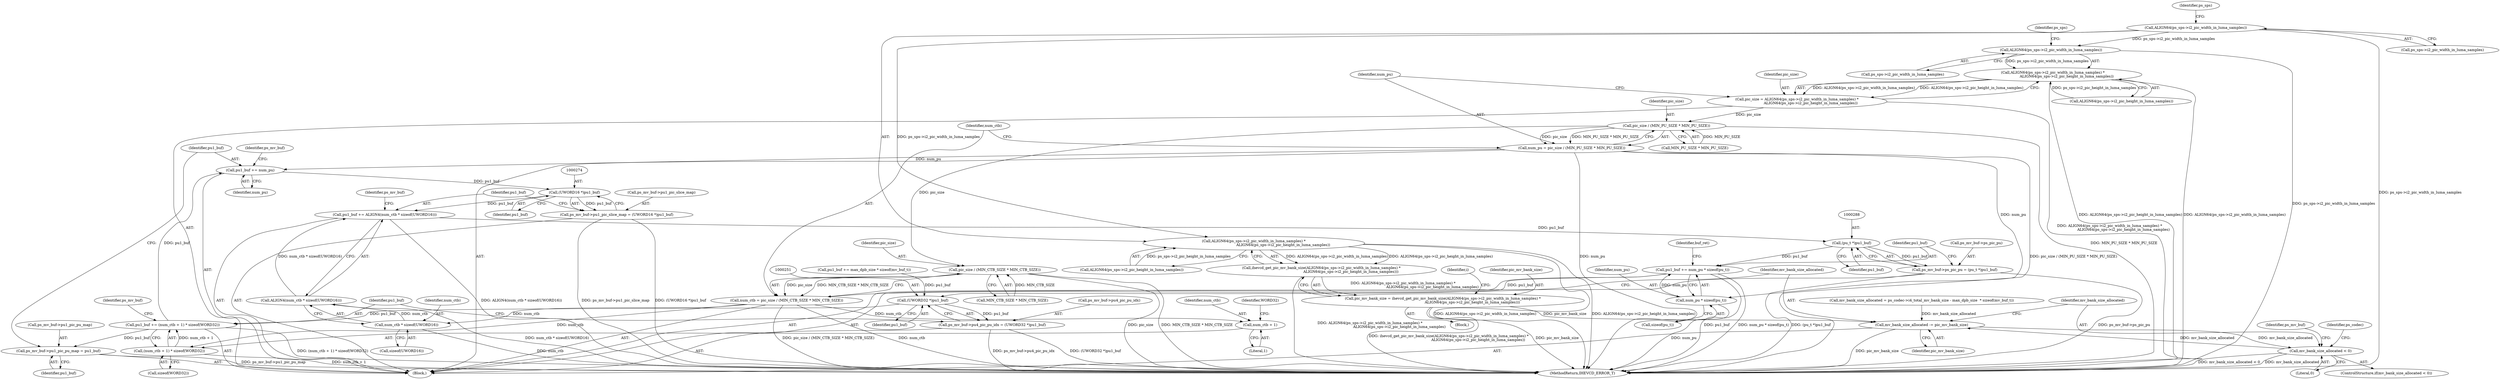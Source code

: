 digraph "0_Android_913d9e8d93d6b81bb8eac3fc2c1426651f5b259d_1@pointer" {
"1000182" [label="(Call,ALIGN64(ps_sps->i2_pic_width_in_luma_samples))"];
"1000181" [label="(Call,ALIGN64(ps_sps->i2_pic_width_in_luma_samples) *\n                                                   ALIGN64(ps_sps->i2_pic_height_in_luma_samples))"];
"1000180" [label="(Call,ihevcd_get_pic_mv_bank_size(ALIGN64(ps_sps->i2_pic_width_in_luma_samples) *\n                                                   ALIGN64(ps_sps->i2_pic_height_in_luma_samples)))"];
"1000178" [label="(Call,pic_mv_bank_size = ihevcd_get_pic_mv_bank_size(ALIGN64(ps_sps->i2_pic_width_in_luma_samples) *\n                                                   ALIGN64(ps_sps->i2_pic_height_in_luma_samples)))"];
"1000229" [label="(Call,mv_bank_size_allocated -= pic_mv_bank_size)"];
"1000233" [label="(Call,mv_bank_size_allocated < 0)"];
"1000207" [label="(Call,ALIGN64(ps_sps->i2_pic_width_in_luma_samples))"];
"1000206" [label="(Call,ALIGN64(ps_sps->i2_pic_width_in_luma_samples) *\n                        ALIGN64(ps_sps->i2_pic_height_in_luma_samples))"];
"1000204" [label="(Call,pic_size = ALIGN64(ps_sps->i2_pic_width_in_luma_samples) *\n                        ALIGN64(ps_sps->i2_pic_height_in_luma_samples))"];
"1000217" [label="(Call,pic_size / (MIN_PU_SIZE * MIN_PU_SIZE))"];
"1000215" [label="(Call,num_pu = pic_size / (MIN_PU_SIZE * MIN_PU_SIZE))"];
"1000266" [label="(Call,pu1_buf += num_pu)"];
"1000273" [label="(Call,(UWORD16 *)pu1_buf)"];
"1000269" [label="(Call,ps_mv_buf->pu1_pic_slice_map = (UWORD16 *)pu1_buf)"];
"1000276" [label="(Call,pu1_buf += ALIGN4(num_ctb * sizeof(UWORD16)))"];
"1000287" [label="(Call,(pu_t *)pu1_buf)"];
"1000283" [label="(Call,ps_mv_buf->ps_pic_pu = (pu_t *)pu1_buf)"];
"1000290" [label="(Call,pu1_buf += num_pu * sizeof(pu_t))"];
"1000250" [label="(Call,(UWORD32 *)pu1_buf)"];
"1000246" [label="(Call,ps_mv_buf->pu4_pic_pu_idx = (UWORD32 *)pu1_buf)"];
"1000253" [label="(Call,pu1_buf += (num_ctb + 1) * sizeof(WORD32))"];
"1000261" [label="(Call,ps_mv_buf->pu1_pic_pu_map = pu1_buf)"];
"1000292" [label="(Call,num_pu * sizeof(pu_t))"];
"1000224" [label="(Call,pic_size / (MIN_CTB_SIZE * MIN_CTB_SIZE))"];
"1000222" [label="(Call,num_ctb = pic_size / (MIN_CTB_SIZE * MIN_CTB_SIZE))"];
"1000255" [label="(Call,(num_ctb + 1) * sizeof(WORD32))"];
"1000256" [label="(Call,num_ctb + 1)"];
"1000279" [label="(Call,num_ctb * sizeof(UWORD16))"];
"1000278" [label="(Call,ALIGN4(num_ctb * sizeof(UWORD16)))"];
"1000204" [label="(Call,pic_size = ALIGN64(ps_sps->i2_pic_width_in_luma_samples) *\n                        ALIGN64(ps_sps->i2_pic_height_in_luma_samples))"];
"1000234" [label="(Identifier,mv_bank_size_allocated)"];
"1000261" [label="(Call,ps_mv_buf->pu1_pic_pu_map = pu1_buf)"];
"1000283" [label="(Call,ps_mv_buf->ps_pic_pu = (pu_t *)pu1_buf)"];
"1000250" [label="(Call,(UWORD32 *)pu1_buf)"];
"1000252" [label="(Identifier,pu1_buf)"];
"1000289" [label="(Identifier,pu1_buf)"];
"1000265" [label="(Identifier,pu1_buf)"];
"1000258" [label="(Literal,1)"];
"1000211" [label="(Call,ALIGN64(ps_sps->i2_pic_height_in_luma_samples))"];
"1000253" [label="(Call,pu1_buf += (num_ctb + 1) * sizeof(WORD32))"];
"1000273" [label="(Call,(UWORD16 *)pu1_buf)"];
"1000291" [label="(Identifier,pu1_buf)"];
"1000268" [label="(Identifier,num_pu)"];
"1000219" [label="(Call,MIN_PU_SIZE * MIN_PU_SIZE)"];
"1000324" [label="(MethodReturn,IHEVCD_ERROR_T)"];
"1000213" [label="(Identifier,ps_sps)"];
"1000277" [label="(Identifier,pu1_buf)"];
"1000287" [label="(Call,(pu_t *)pu1_buf)"];
"1000294" [label="(Call,sizeof(pu_t))"];
"1000208" [label="(Call,ps_sps->i2_pic_width_in_luma_samples)"];
"1000224" [label="(Call,pic_size / (MIN_CTB_SIZE * MIN_CTB_SIZE))"];
"1000233" [label="(Call,mv_bank_size_allocated < 0)"];
"1000180" [label="(Call,ihevcd_get_pic_mv_bank_size(ALIGN64(ps_sps->i2_pic_width_in_luma_samples) *\n                                                   ALIGN64(ps_sps->i2_pic_height_in_luma_samples)))"];
"1000229" [label="(Call,mv_bank_size_allocated -= pic_mv_bank_size)"];
"1000276" [label="(Call,pu1_buf += ALIGN4(num_ctb * sizeof(UWORD16)))"];
"1000232" [label="(ControlStructure,if(mv_bank_size_allocated < 0))"];
"1000254" [label="(Identifier,pu1_buf)"];
"1000192" [label="(Identifier,i)"];
"1000178" [label="(Call,pic_mv_bank_size = ihevcd_get_pic_mv_bank_size(ALIGN64(ps_sps->i2_pic_width_in_luma_samples) *\n                                                   ALIGN64(ps_sps->i2_pic_height_in_luma_samples)))"];
"1000231" [label="(Identifier,pic_mv_bank_size)"];
"1000269" [label="(Call,ps_mv_buf->pu1_pic_slice_map = (UWORD16 *)pu1_buf)"];
"1000157" [label="(Call,pu1_buf += max_dpb_size * sizeof(mv_buf_t))"];
"1000218" [label="(Identifier,pic_size)"];
"1000223" [label="(Identifier,num_ctb)"];
"1000292" [label="(Call,num_pu * sizeof(pu_t))"];
"1000266" [label="(Call,pu1_buf += num_pu)"];
"1000216" [label="(Identifier,num_pu)"];
"1000182" [label="(Call,ALIGN64(ps_sps->i2_pic_width_in_luma_samples))"];
"1000275" [label="(Identifier,pu1_buf)"];
"1000270" [label="(Call,ps_mv_buf->pu1_pic_slice_map)"];
"1000181" [label="(Call,ALIGN64(ps_sps->i2_pic_width_in_luma_samples) *\n                                                   ALIGN64(ps_sps->i2_pic_height_in_luma_samples))"];
"1000257" [label="(Identifier,num_ctb)"];
"1000284" [label="(Call,ps_mv_buf->ps_pic_pu)"];
"1000255" [label="(Call,(num_ctb + 1) * sizeof(WORD32))"];
"1000186" [label="(Call,ALIGN64(ps_sps->i2_pic_height_in_luma_samples))"];
"1000262" [label="(Call,ps_mv_buf->pu1_pic_pu_map)"];
"1000260" [label="(Identifier,WORD32)"];
"1000297" [label="(Identifier,buf_ret)"];
"1000293" [label="(Identifier,num_pu)"];
"1000188" [label="(Identifier,ps_sps)"];
"1000247" [label="(Call,ps_mv_buf->pu4_pic_pu_idx)"];
"1000278" [label="(Call,ALIGN4(num_ctb * sizeof(UWORD16)))"];
"1000267" [label="(Identifier,pu1_buf)"];
"1000106" [label="(Block,)"];
"1000183" [label="(Call,ps_sps->i2_pic_width_in_luma_samples)"];
"1000263" [label="(Identifier,ps_mv_buf)"];
"1000222" [label="(Call,num_ctb = pic_size / (MIN_CTB_SIZE * MIN_CTB_SIZE))"];
"1000199" [label="(Block,)"];
"1000179" [label="(Identifier,pic_mv_bank_size)"];
"1000279" [label="(Call,num_ctb * sizeof(UWORD16))"];
"1000256" [label="(Call,num_ctb + 1)"];
"1000271" [label="(Identifier,ps_mv_buf)"];
"1000226" [label="(Call,MIN_CTB_SIZE * MIN_CTB_SIZE)"];
"1000259" [label="(Call,sizeof(WORD32))"];
"1000225" [label="(Identifier,pic_size)"];
"1000246" [label="(Call,ps_mv_buf->pu4_pic_pu_idx = (UWORD32 *)pu1_buf)"];
"1000230" [label="(Identifier,mv_bank_size_allocated)"];
"1000240" [label="(Identifier,ps_codec)"];
"1000206" [label="(Call,ALIGN64(ps_sps->i2_pic_width_in_luma_samples) *\n                        ALIGN64(ps_sps->i2_pic_height_in_luma_samples))"];
"1000215" [label="(Call,num_pu = pic_size / (MIN_PU_SIZE * MIN_PU_SIZE))"];
"1000205" [label="(Identifier,pic_size)"];
"1000280" [label="(Identifier,num_ctb)"];
"1000235" [label="(Literal,0)"];
"1000285" [label="(Identifier,ps_mv_buf)"];
"1000290" [label="(Call,pu1_buf += num_pu * sizeof(pu_t))"];
"1000168" [label="(Call,mv_bank_size_allocated = ps_codec->i4_total_mv_bank_size - max_dpb_size  * sizeof(mv_buf_t))"];
"1000207" [label="(Call,ALIGN64(ps_sps->i2_pic_width_in_luma_samples))"];
"1000217" [label="(Call,pic_size / (MIN_PU_SIZE * MIN_PU_SIZE))"];
"1000281" [label="(Call,sizeof(UWORD16))"];
"1000248" [label="(Identifier,ps_mv_buf)"];
"1000182" -> "1000181"  [label="AST: "];
"1000182" -> "1000183"  [label="CFG: "];
"1000183" -> "1000182"  [label="AST: "];
"1000188" -> "1000182"  [label="CFG: "];
"1000182" -> "1000324"  [label="DDG: ps_sps->i2_pic_width_in_luma_samples"];
"1000182" -> "1000181"  [label="DDG: ps_sps->i2_pic_width_in_luma_samples"];
"1000182" -> "1000207"  [label="DDG: ps_sps->i2_pic_width_in_luma_samples"];
"1000181" -> "1000180"  [label="AST: "];
"1000181" -> "1000186"  [label="CFG: "];
"1000186" -> "1000181"  [label="AST: "];
"1000180" -> "1000181"  [label="CFG: "];
"1000181" -> "1000324"  [label="DDG: ALIGN64(ps_sps->i2_pic_width_in_luma_samples)"];
"1000181" -> "1000324"  [label="DDG: ALIGN64(ps_sps->i2_pic_height_in_luma_samples)"];
"1000181" -> "1000180"  [label="DDG: ALIGN64(ps_sps->i2_pic_width_in_luma_samples)"];
"1000181" -> "1000180"  [label="DDG: ALIGN64(ps_sps->i2_pic_height_in_luma_samples)"];
"1000186" -> "1000181"  [label="DDG: ps_sps->i2_pic_height_in_luma_samples"];
"1000180" -> "1000178"  [label="AST: "];
"1000178" -> "1000180"  [label="CFG: "];
"1000180" -> "1000324"  [label="DDG: ALIGN64(ps_sps->i2_pic_width_in_luma_samples) *\n                                                   ALIGN64(ps_sps->i2_pic_height_in_luma_samples)"];
"1000180" -> "1000178"  [label="DDG: ALIGN64(ps_sps->i2_pic_width_in_luma_samples) *\n                                                   ALIGN64(ps_sps->i2_pic_height_in_luma_samples)"];
"1000178" -> "1000106"  [label="AST: "];
"1000179" -> "1000178"  [label="AST: "];
"1000192" -> "1000178"  [label="CFG: "];
"1000178" -> "1000324"  [label="DDG: pic_mv_bank_size"];
"1000178" -> "1000324"  [label="DDG: ihevcd_get_pic_mv_bank_size(ALIGN64(ps_sps->i2_pic_width_in_luma_samples) *\n                                                   ALIGN64(ps_sps->i2_pic_height_in_luma_samples))"];
"1000178" -> "1000229"  [label="DDG: pic_mv_bank_size"];
"1000229" -> "1000199"  [label="AST: "];
"1000229" -> "1000231"  [label="CFG: "];
"1000230" -> "1000229"  [label="AST: "];
"1000231" -> "1000229"  [label="AST: "];
"1000234" -> "1000229"  [label="CFG: "];
"1000229" -> "1000324"  [label="DDG: pic_mv_bank_size"];
"1000168" -> "1000229"  [label="DDG: mv_bank_size_allocated"];
"1000233" -> "1000229"  [label="DDG: mv_bank_size_allocated"];
"1000229" -> "1000233"  [label="DDG: mv_bank_size_allocated"];
"1000233" -> "1000232"  [label="AST: "];
"1000233" -> "1000235"  [label="CFG: "];
"1000234" -> "1000233"  [label="AST: "];
"1000235" -> "1000233"  [label="AST: "];
"1000240" -> "1000233"  [label="CFG: "];
"1000248" -> "1000233"  [label="CFG: "];
"1000233" -> "1000324"  [label="DDG: mv_bank_size_allocated < 0"];
"1000233" -> "1000324"  [label="DDG: mv_bank_size_allocated"];
"1000207" -> "1000206"  [label="AST: "];
"1000207" -> "1000208"  [label="CFG: "];
"1000208" -> "1000207"  [label="AST: "];
"1000213" -> "1000207"  [label="CFG: "];
"1000207" -> "1000324"  [label="DDG: ps_sps->i2_pic_width_in_luma_samples"];
"1000207" -> "1000206"  [label="DDG: ps_sps->i2_pic_width_in_luma_samples"];
"1000206" -> "1000204"  [label="AST: "];
"1000206" -> "1000211"  [label="CFG: "];
"1000211" -> "1000206"  [label="AST: "];
"1000204" -> "1000206"  [label="CFG: "];
"1000206" -> "1000324"  [label="DDG: ALIGN64(ps_sps->i2_pic_width_in_luma_samples)"];
"1000206" -> "1000324"  [label="DDG: ALIGN64(ps_sps->i2_pic_height_in_luma_samples)"];
"1000206" -> "1000204"  [label="DDG: ALIGN64(ps_sps->i2_pic_width_in_luma_samples)"];
"1000206" -> "1000204"  [label="DDG: ALIGN64(ps_sps->i2_pic_height_in_luma_samples)"];
"1000211" -> "1000206"  [label="DDG: ps_sps->i2_pic_height_in_luma_samples"];
"1000204" -> "1000199"  [label="AST: "];
"1000205" -> "1000204"  [label="AST: "];
"1000216" -> "1000204"  [label="CFG: "];
"1000204" -> "1000324"  [label="DDG: ALIGN64(ps_sps->i2_pic_width_in_luma_samples) *\n                        ALIGN64(ps_sps->i2_pic_height_in_luma_samples)"];
"1000204" -> "1000217"  [label="DDG: pic_size"];
"1000217" -> "1000215"  [label="AST: "];
"1000217" -> "1000219"  [label="CFG: "];
"1000218" -> "1000217"  [label="AST: "];
"1000219" -> "1000217"  [label="AST: "];
"1000215" -> "1000217"  [label="CFG: "];
"1000217" -> "1000324"  [label="DDG: MIN_PU_SIZE * MIN_PU_SIZE"];
"1000217" -> "1000215"  [label="DDG: pic_size"];
"1000217" -> "1000215"  [label="DDG: MIN_PU_SIZE * MIN_PU_SIZE"];
"1000219" -> "1000217"  [label="DDG: MIN_PU_SIZE"];
"1000217" -> "1000224"  [label="DDG: pic_size"];
"1000215" -> "1000199"  [label="AST: "];
"1000216" -> "1000215"  [label="AST: "];
"1000223" -> "1000215"  [label="CFG: "];
"1000215" -> "1000324"  [label="DDG: num_pu"];
"1000215" -> "1000324"  [label="DDG: pic_size / (MIN_PU_SIZE * MIN_PU_SIZE)"];
"1000215" -> "1000266"  [label="DDG: num_pu"];
"1000215" -> "1000292"  [label="DDG: num_pu"];
"1000266" -> "1000199"  [label="AST: "];
"1000266" -> "1000268"  [label="CFG: "];
"1000267" -> "1000266"  [label="AST: "];
"1000268" -> "1000266"  [label="AST: "];
"1000271" -> "1000266"  [label="CFG: "];
"1000253" -> "1000266"  [label="DDG: pu1_buf"];
"1000266" -> "1000273"  [label="DDG: pu1_buf"];
"1000273" -> "1000269"  [label="AST: "];
"1000273" -> "1000275"  [label="CFG: "];
"1000274" -> "1000273"  [label="AST: "];
"1000275" -> "1000273"  [label="AST: "];
"1000269" -> "1000273"  [label="CFG: "];
"1000273" -> "1000269"  [label="DDG: pu1_buf"];
"1000273" -> "1000276"  [label="DDG: pu1_buf"];
"1000269" -> "1000199"  [label="AST: "];
"1000270" -> "1000269"  [label="AST: "];
"1000277" -> "1000269"  [label="CFG: "];
"1000269" -> "1000324"  [label="DDG: (UWORD16 *)pu1_buf"];
"1000269" -> "1000324"  [label="DDG: ps_mv_buf->pu1_pic_slice_map"];
"1000276" -> "1000199"  [label="AST: "];
"1000276" -> "1000278"  [label="CFG: "];
"1000277" -> "1000276"  [label="AST: "];
"1000278" -> "1000276"  [label="AST: "];
"1000285" -> "1000276"  [label="CFG: "];
"1000276" -> "1000324"  [label="DDG: ALIGN4(num_ctb * sizeof(UWORD16))"];
"1000278" -> "1000276"  [label="DDG: num_ctb * sizeof(UWORD16)"];
"1000276" -> "1000287"  [label="DDG: pu1_buf"];
"1000287" -> "1000283"  [label="AST: "];
"1000287" -> "1000289"  [label="CFG: "];
"1000288" -> "1000287"  [label="AST: "];
"1000289" -> "1000287"  [label="AST: "];
"1000283" -> "1000287"  [label="CFG: "];
"1000287" -> "1000283"  [label="DDG: pu1_buf"];
"1000287" -> "1000290"  [label="DDG: pu1_buf"];
"1000283" -> "1000199"  [label="AST: "];
"1000284" -> "1000283"  [label="AST: "];
"1000291" -> "1000283"  [label="CFG: "];
"1000283" -> "1000324"  [label="DDG: ps_mv_buf->ps_pic_pu"];
"1000283" -> "1000324"  [label="DDG: (pu_t *)pu1_buf"];
"1000290" -> "1000199"  [label="AST: "];
"1000290" -> "1000292"  [label="CFG: "];
"1000291" -> "1000290"  [label="AST: "];
"1000292" -> "1000290"  [label="AST: "];
"1000297" -> "1000290"  [label="CFG: "];
"1000290" -> "1000324"  [label="DDG: pu1_buf"];
"1000290" -> "1000324"  [label="DDG: num_pu * sizeof(pu_t)"];
"1000290" -> "1000250"  [label="DDG: pu1_buf"];
"1000292" -> "1000290"  [label="DDG: num_pu"];
"1000250" -> "1000246"  [label="AST: "];
"1000250" -> "1000252"  [label="CFG: "];
"1000251" -> "1000250"  [label="AST: "];
"1000252" -> "1000250"  [label="AST: "];
"1000246" -> "1000250"  [label="CFG: "];
"1000250" -> "1000246"  [label="DDG: pu1_buf"];
"1000157" -> "1000250"  [label="DDG: pu1_buf"];
"1000250" -> "1000253"  [label="DDG: pu1_buf"];
"1000246" -> "1000199"  [label="AST: "];
"1000247" -> "1000246"  [label="AST: "];
"1000254" -> "1000246"  [label="CFG: "];
"1000246" -> "1000324"  [label="DDG: (UWORD32 *)pu1_buf"];
"1000246" -> "1000324"  [label="DDG: ps_mv_buf->pu4_pic_pu_idx"];
"1000253" -> "1000199"  [label="AST: "];
"1000253" -> "1000255"  [label="CFG: "];
"1000254" -> "1000253"  [label="AST: "];
"1000255" -> "1000253"  [label="AST: "];
"1000263" -> "1000253"  [label="CFG: "];
"1000253" -> "1000324"  [label="DDG: (num_ctb + 1) * sizeof(WORD32)"];
"1000255" -> "1000253"  [label="DDG: num_ctb + 1"];
"1000253" -> "1000261"  [label="DDG: pu1_buf"];
"1000261" -> "1000199"  [label="AST: "];
"1000261" -> "1000265"  [label="CFG: "];
"1000262" -> "1000261"  [label="AST: "];
"1000265" -> "1000261"  [label="AST: "];
"1000267" -> "1000261"  [label="CFG: "];
"1000261" -> "1000324"  [label="DDG: ps_mv_buf->pu1_pic_pu_map"];
"1000292" -> "1000294"  [label="CFG: "];
"1000293" -> "1000292"  [label="AST: "];
"1000294" -> "1000292"  [label="AST: "];
"1000292" -> "1000324"  [label="DDG: num_pu"];
"1000224" -> "1000222"  [label="AST: "];
"1000224" -> "1000226"  [label="CFG: "];
"1000225" -> "1000224"  [label="AST: "];
"1000226" -> "1000224"  [label="AST: "];
"1000222" -> "1000224"  [label="CFG: "];
"1000224" -> "1000324"  [label="DDG: pic_size"];
"1000224" -> "1000324"  [label="DDG: MIN_CTB_SIZE * MIN_CTB_SIZE"];
"1000224" -> "1000222"  [label="DDG: pic_size"];
"1000224" -> "1000222"  [label="DDG: MIN_CTB_SIZE * MIN_CTB_SIZE"];
"1000226" -> "1000224"  [label="DDG: MIN_CTB_SIZE"];
"1000222" -> "1000199"  [label="AST: "];
"1000223" -> "1000222"  [label="AST: "];
"1000230" -> "1000222"  [label="CFG: "];
"1000222" -> "1000324"  [label="DDG: num_ctb"];
"1000222" -> "1000324"  [label="DDG: pic_size / (MIN_CTB_SIZE * MIN_CTB_SIZE)"];
"1000222" -> "1000255"  [label="DDG: num_ctb"];
"1000222" -> "1000256"  [label="DDG: num_ctb"];
"1000222" -> "1000279"  [label="DDG: num_ctb"];
"1000255" -> "1000259"  [label="CFG: "];
"1000256" -> "1000255"  [label="AST: "];
"1000259" -> "1000255"  [label="AST: "];
"1000255" -> "1000324"  [label="DDG: num_ctb + 1"];
"1000256" -> "1000258"  [label="CFG: "];
"1000257" -> "1000256"  [label="AST: "];
"1000258" -> "1000256"  [label="AST: "];
"1000260" -> "1000256"  [label="CFG: "];
"1000279" -> "1000278"  [label="AST: "];
"1000279" -> "1000281"  [label="CFG: "];
"1000280" -> "1000279"  [label="AST: "];
"1000281" -> "1000279"  [label="AST: "];
"1000278" -> "1000279"  [label="CFG: "];
"1000279" -> "1000324"  [label="DDG: num_ctb"];
"1000279" -> "1000278"  [label="DDG: num_ctb"];
"1000278" -> "1000324"  [label="DDG: num_ctb * sizeof(UWORD16)"];
}
